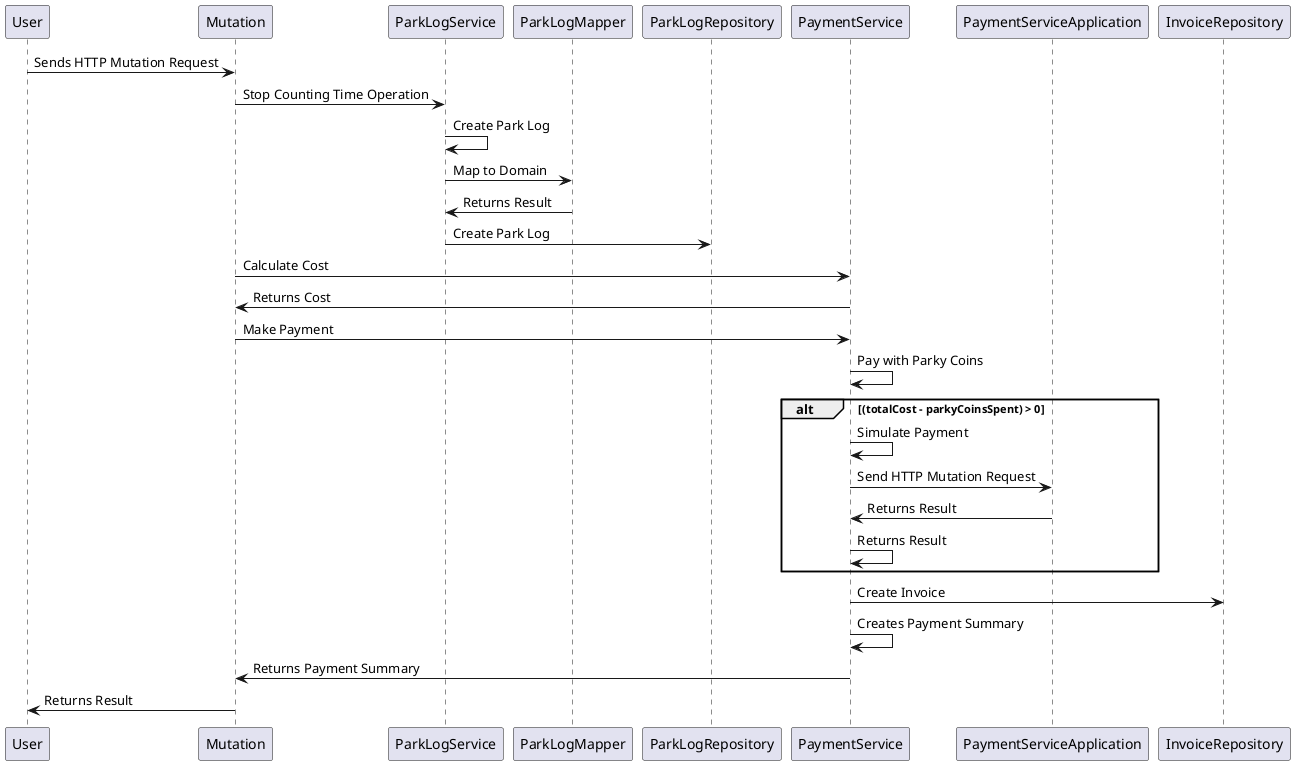 @startuml leavePark
User -> Mutation: Sends HTTP Mutation Request
Mutation -> ParkLogService: Stop Counting Time Operation
ParkLogService -> ParkLogService: Create Park Log
ParkLogService -> ParkLogMapper: Map to Domain
ParkLogService <- ParkLogMapper: Returns Result
ParkLogService -> ParkLogRepository: Create Park Log
Mutation -> PaymentService: Calculate Cost
Mutation <- PaymentService: Returns Cost
Mutation -> PaymentService: Make Payment
PaymentService -> PaymentService: Pay with Parky Coins
alt (totalCost - parkyCoinsSpent) > 0
    PaymentService -> PaymentService: Simulate Payment
    PaymentService -> PaymentServiceApplication: Send HTTP Mutation Request
    PaymentService <- PaymentServiceApplication: Returns Result
    PaymentService -> PaymentService: Returns Result
end
PaymentService -> InvoiceRepository: Create Invoice
PaymentService -> PaymentService: Creates Payment Summary
Mutation <- PaymentService: Returns Payment Summary
User <- Mutation: Returns Result
@enduml